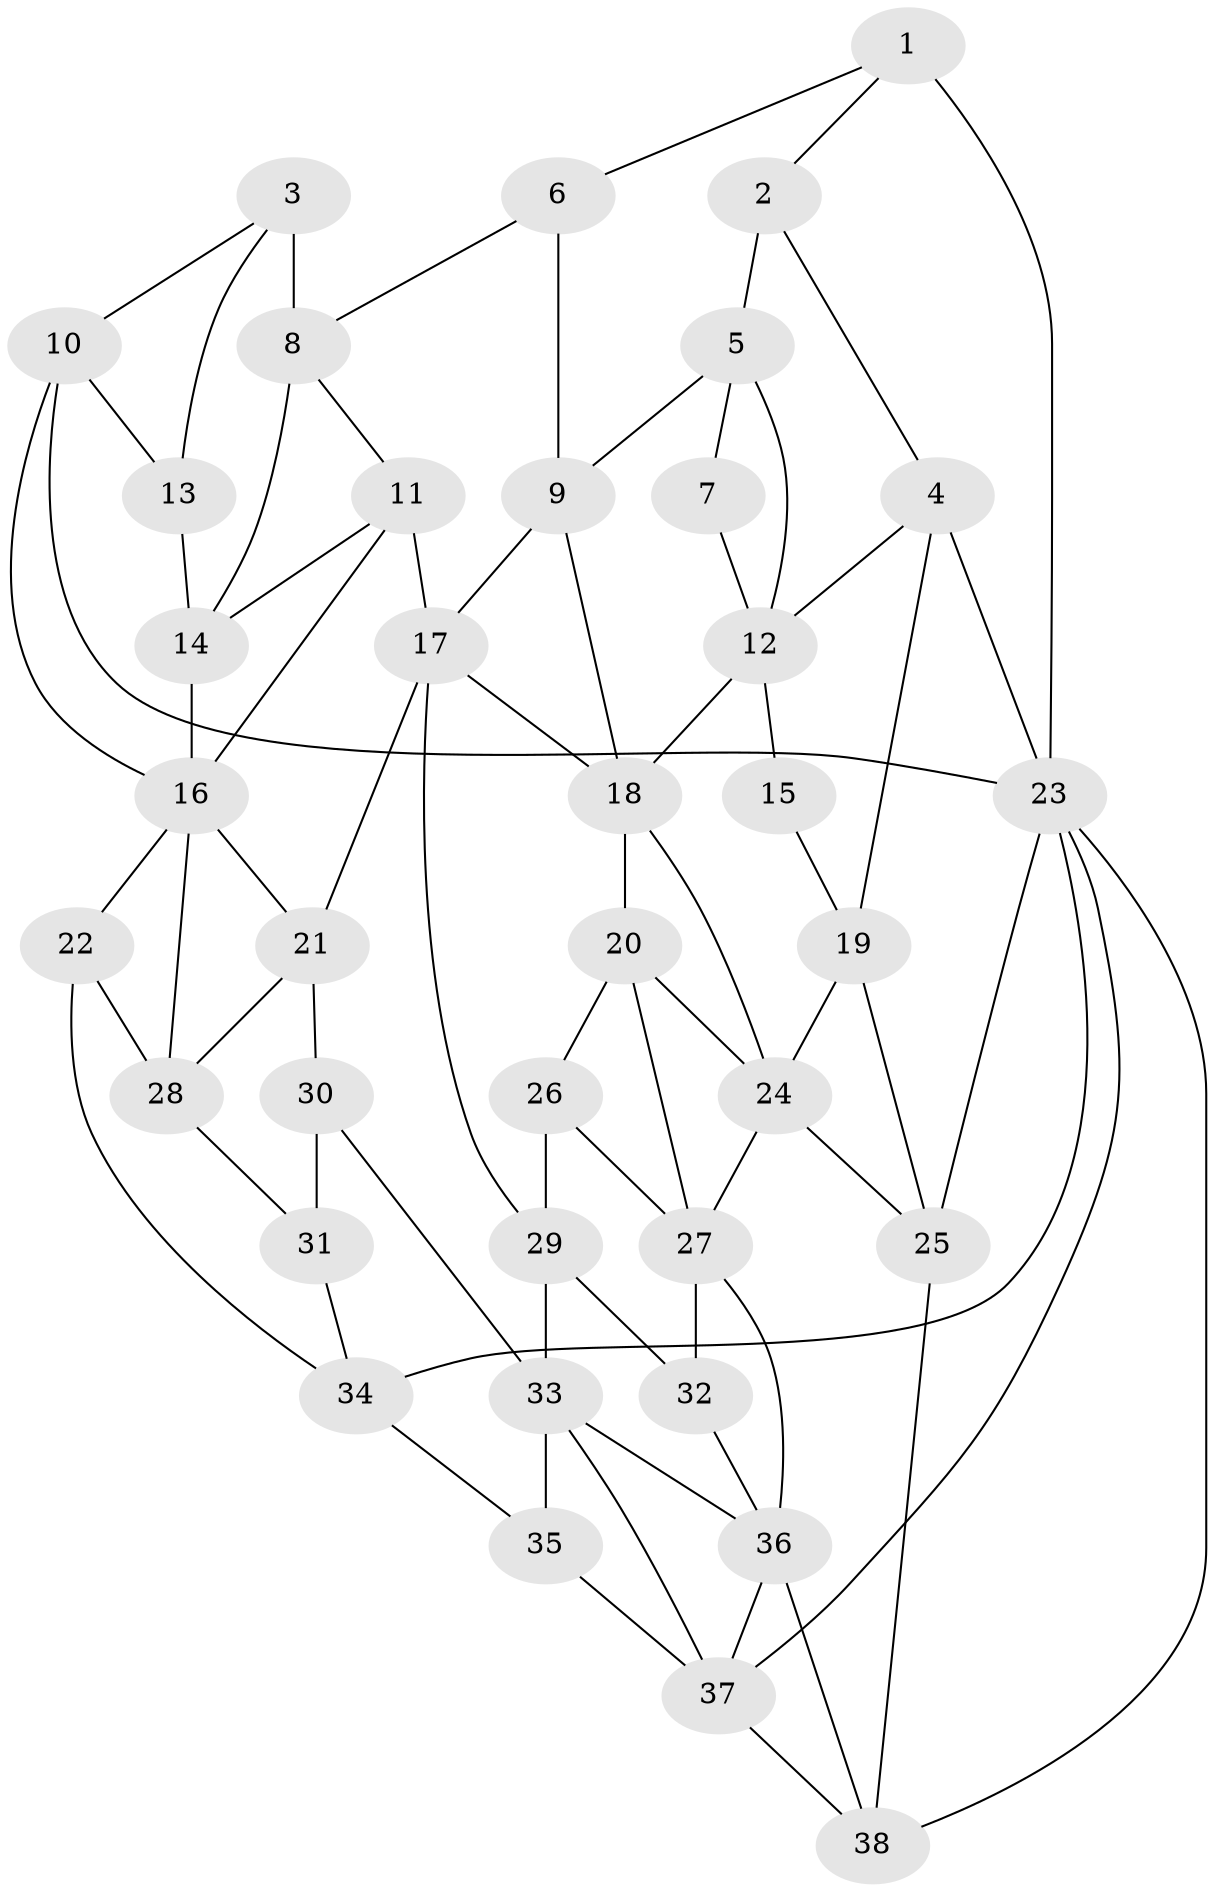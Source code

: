 // original degree distribution, {3: 0.024, 5: 0.568, 4: 0.208, 6: 0.2}
// Generated by graph-tools (version 1.1) at 2025/38/03/04/25 23:38:27]
// undirected, 38 vertices, 75 edges
graph export_dot {
  node [color=gray90,style=filled];
  1;
  2;
  3;
  4;
  5;
  6;
  7;
  8;
  9;
  10;
  11;
  12;
  13;
  14;
  15;
  16;
  17;
  18;
  19;
  20;
  21;
  22;
  23;
  24;
  25;
  26;
  27;
  28;
  29;
  30;
  31;
  32;
  33;
  34;
  35;
  36;
  37;
  38;
  1 -- 2 [weight=1.0];
  1 -- 6 [weight=1.0];
  1 -- 23 [weight=2.0];
  2 -- 4 [weight=1.0];
  2 -- 5 [weight=2.0];
  3 -- 8 [weight=3.0];
  3 -- 10 [weight=1.0];
  3 -- 13 [weight=1.0];
  4 -- 12 [weight=1.0];
  4 -- 19 [weight=2.0];
  4 -- 23 [weight=1.0];
  5 -- 7 [weight=2.0];
  5 -- 9 [weight=1.0];
  5 -- 12 [weight=1.0];
  6 -- 8 [weight=1.0];
  6 -- 9 [weight=2.0];
  7 -- 12 [weight=2.0];
  8 -- 11 [weight=1.0];
  8 -- 14 [weight=1.0];
  9 -- 17 [weight=1.0];
  9 -- 18 [weight=1.0];
  10 -- 13 [weight=1.0];
  10 -- 16 [weight=1.0];
  10 -- 23 [weight=1.0];
  11 -- 14 [weight=1.0];
  11 -- 16 [weight=1.0];
  11 -- 17 [weight=1.0];
  12 -- 15 [weight=1.0];
  12 -- 18 [weight=1.0];
  13 -- 14 [weight=2.0];
  14 -- 16 [weight=1.0];
  15 -- 19 [weight=2.0];
  16 -- 21 [weight=1.0];
  16 -- 22 [weight=1.0];
  16 -- 28 [weight=1.0];
  17 -- 18 [weight=1.0];
  17 -- 21 [weight=1.0];
  17 -- 29 [weight=1.0];
  18 -- 20 [weight=1.0];
  18 -- 24 [weight=1.0];
  19 -- 24 [weight=1.0];
  19 -- 25 [weight=1.0];
  20 -- 24 [weight=2.0];
  20 -- 26 [weight=2.0];
  20 -- 27 [weight=1.0];
  21 -- 28 [weight=1.0];
  21 -- 30 [weight=1.0];
  22 -- 28 [weight=1.0];
  22 -- 34 [weight=1.0];
  23 -- 25 [weight=1.0];
  23 -- 34 [weight=1.0];
  23 -- 37 [weight=1.0];
  23 -- 38 [weight=1.0];
  24 -- 25 [weight=1.0];
  24 -- 27 [weight=1.0];
  25 -- 38 [weight=2.0];
  26 -- 27 [weight=1.0];
  26 -- 29 [weight=1.0];
  27 -- 32 [weight=2.0];
  27 -- 36 [weight=1.0];
  28 -- 31 [weight=1.0];
  29 -- 32 [weight=1.0];
  29 -- 33 [weight=1.0];
  30 -- 31 [weight=2.0];
  30 -- 33 [weight=1.0];
  31 -- 34 [weight=1.0];
  32 -- 36 [weight=1.0];
  33 -- 35 [weight=1.0];
  33 -- 36 [weight=1.0];
  33 -- 37 [weight=1.0];
  34 -- 35 [weight=1.0];
  35 -- 37 [weight=2.0];
  36 -- 37 [weight=1.0];
  36 -- 38 [weight=2.0];
  37 -- 38 [weight=1.0];
}
